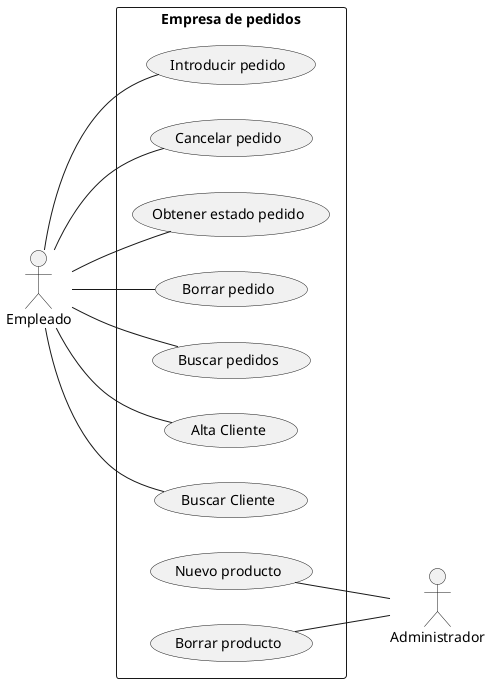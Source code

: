 @startuml
'https://plantuml.com/use-case-diagram

left to right direction

actor :Empleado: as Empleado
actor :Administrador: as Administrador
rectangle "Empresa de pedidos" {
Empleado -- (Introducir pedido)
Empleado -- (Cancelar pedido)
Empleado -- (Obtener estado pedido)
Empleado -- (Borrar pedido)
Empleado -- (Buscar pedidos)
Empleado -- (Alta Cliente)
Empleado -- (Buscar Cliente)
(Nuevo producto) -- Administrador
(Borrar producto) -- Administrador
}

@enduml